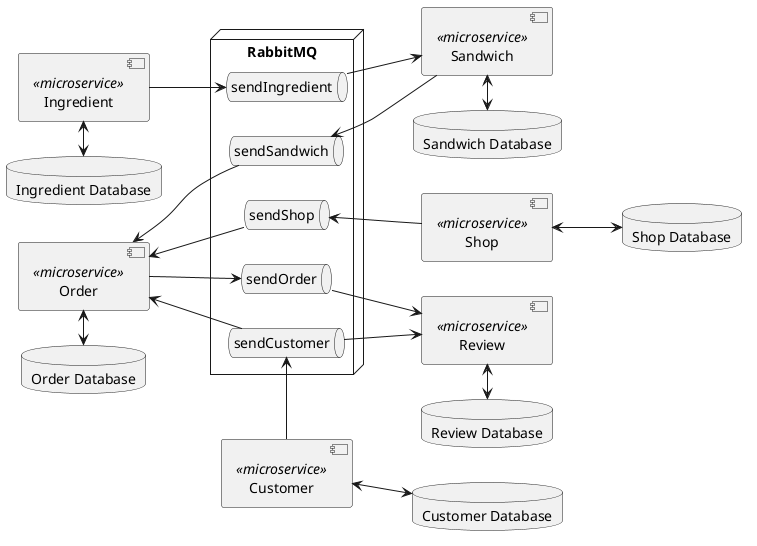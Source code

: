 @startuml

left to right direction

[Sandwich] <<microservice>> as sandwich
[Ingredient] <<microservice>> as ingredient
[Review] <<microservice>> as review
[Shop] <<microservice>> as shop
[Order] <<microservice>> as order
[Customer] <<microservice>> as customer


node "RabbitMQ"{
    queue sendSandwich as sendSandwich{ 
    }
    queue sendIngredient as sendIngredient{
    }
    queue sendShop as sendShop{
    }
    queue sendCustomer as sendCustomer{
    }
    queue sendOrder as sendOrder{
    }

}

database "Sandwich Database" as sand{
}
database "Ingredient Database" as i{
}
database "Review Database" as r{
}
database "Shop Database" as s{
}
database "Order Database" as o{
}
database "Customer Database" as c{
}

sandwich <-right-> sand
ingredient <-right-> i
review <-right-> r 
shop <--> s
order <-right-> o 
customer <--> c

sendSandwich <-- sandwich
order <-- sendSandwich
ingredient --> sendIngredient
sendIngredient --> sandwich
sendShop <-- shop 
order <-- sendShop
sendCustomer <-left- customer
order <-- sendCustomer
sendCustomer --> review
order --> sendOrder
sendOrder --> review

@enduml
